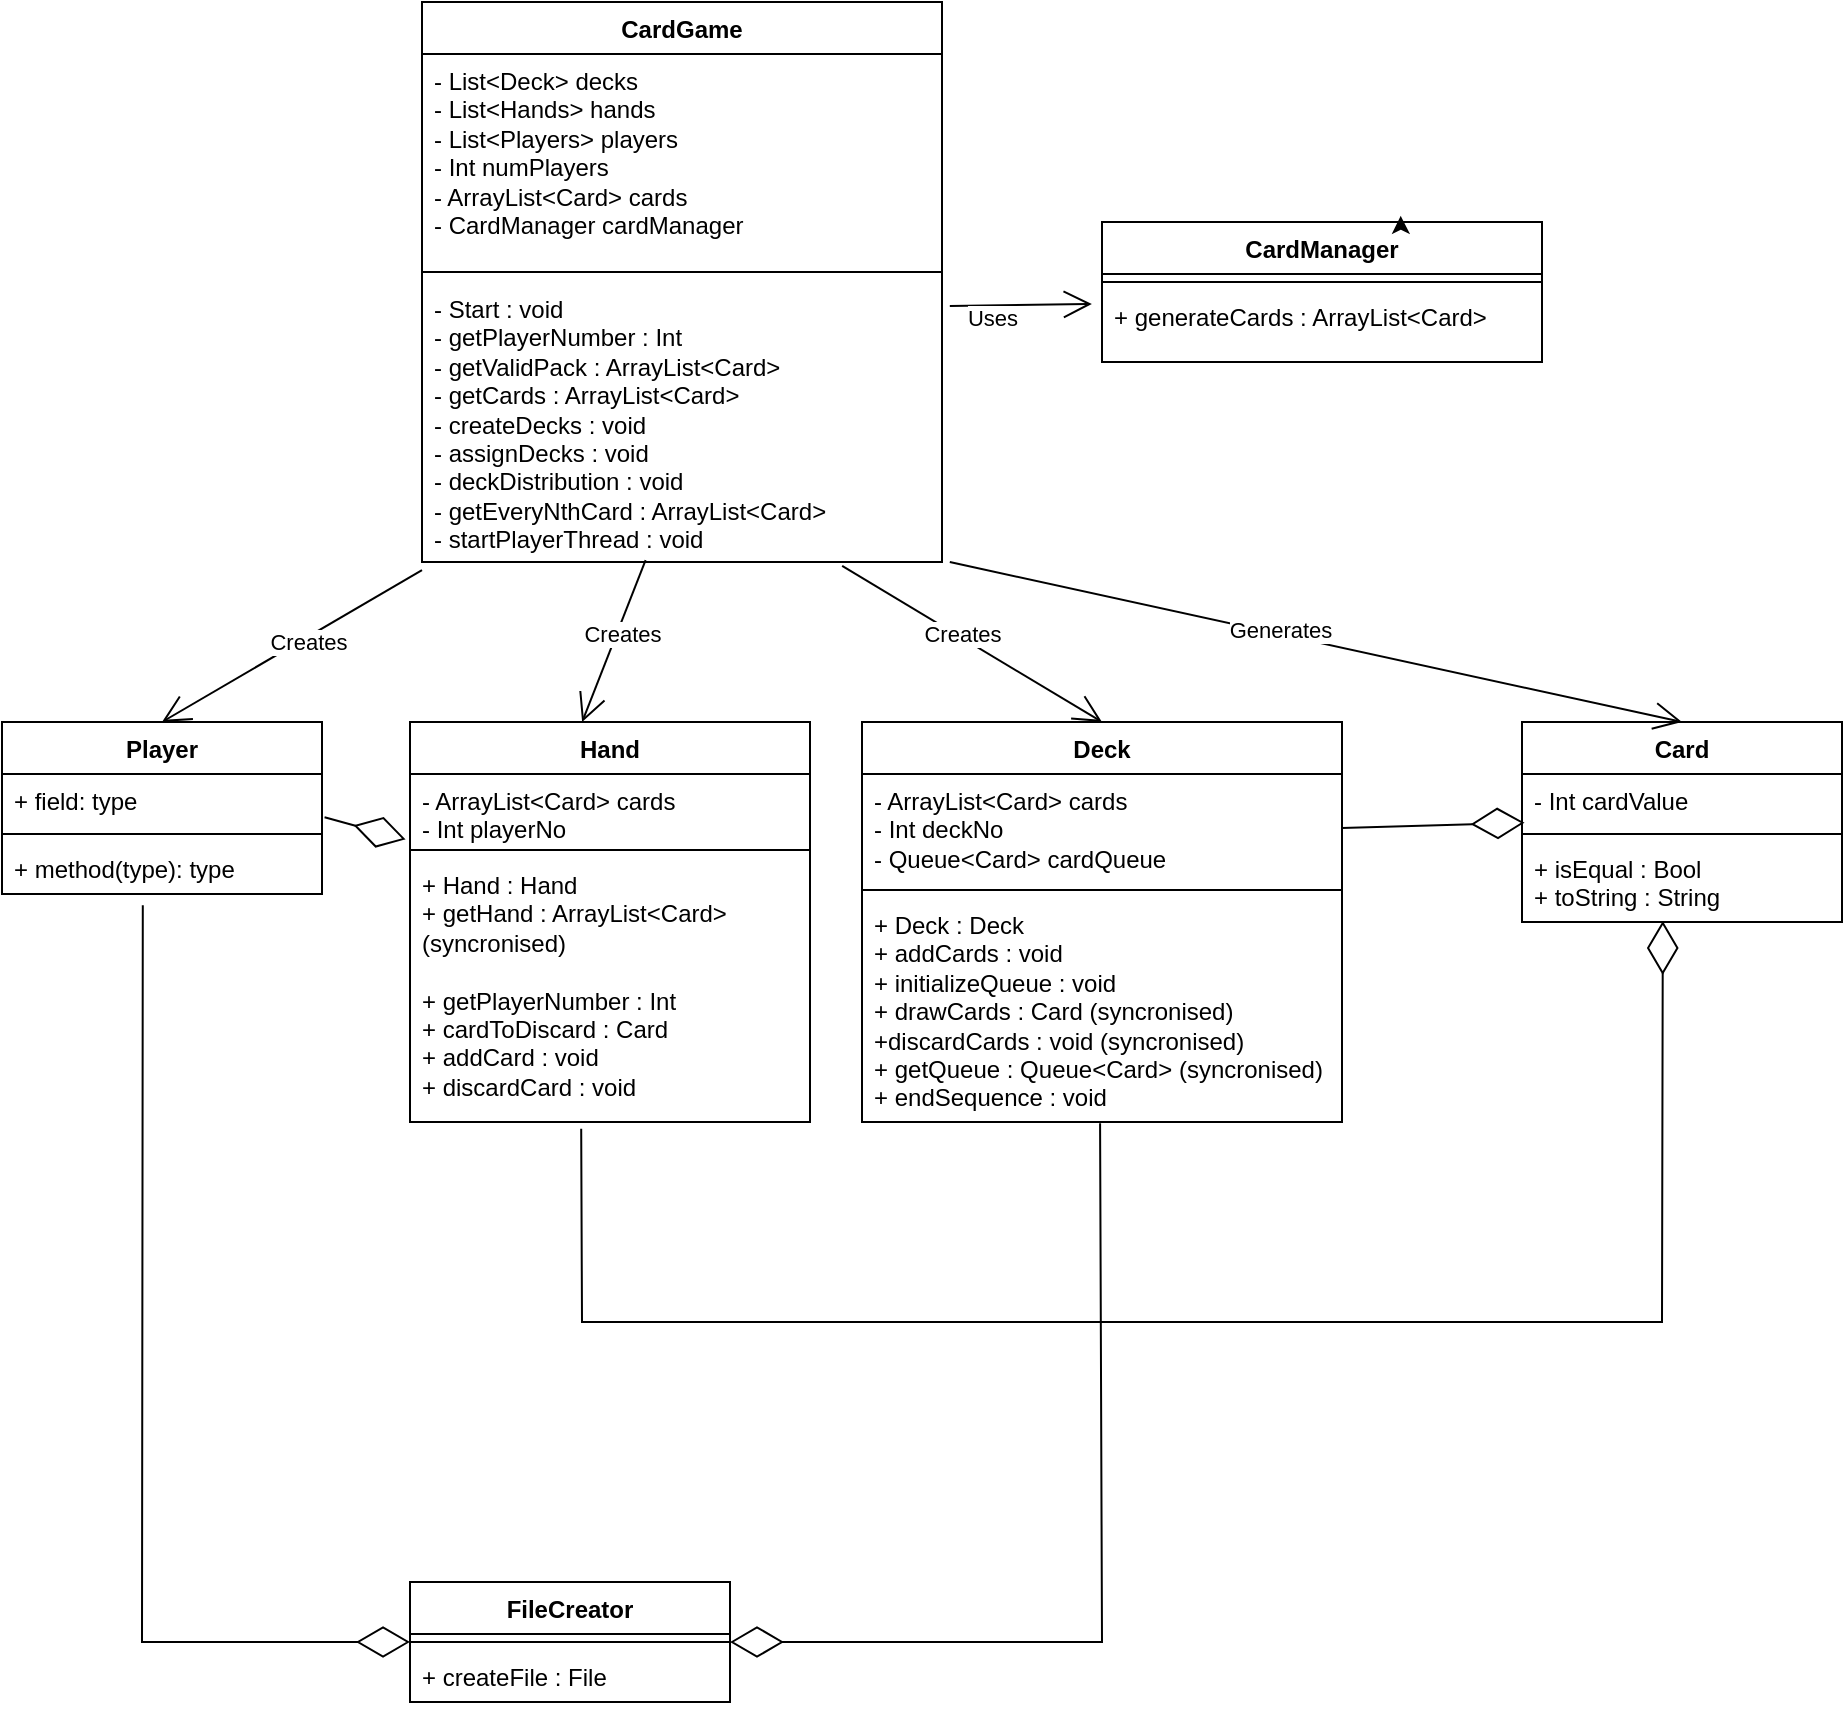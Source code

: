 <mxfile version="24.9.2">
  <diagram id="C5RBs43oDa-KdzZeNtuy" name="Page-1">
    <mxGraphModel dx="1382" dy="744" grid="1" gridSize="10" guides="1" tooltips="1" connect="1" arrows="1" fold="1" page="1" pageScale="1" pageWidth="827" pageHeight="1169" math="0" shadow="0">
      <root>
        <mxCell id="WIyWlLk6GJQsqaUBKTNV-0" />
        <mxCell id="WIyWlLk6GJQsqaUBKTNV-1" parent="WIyWlLk6GJQsqaUBKTNV-0" />
        <mxCell id="hnP73HRf14iYfMmKn1nl-7" value="CardGame" style="swimlane;fontStyle=1;align=center;verticalAlign=top;childLayout=stackLayout;horizontal=1;startSize=26;horizontalStack=0;resizeParent=1;resizeParentMax=0;resizeLast=0;collapsible=1;marginBottom=0;whiteSpace=wrap;html=1;" vertex="1" parent="WIyWlLk6GJQsqaUBKTNV-1">
          <mxGeometry x="260" y="40" width="260" height="280" as="geometry" />
        </mxCell>
        <mxCell id="hnP73HRf14iYfMmKn1nl-8" value="&lt;div&gt;- List&amp;lt;Deck&amp;gt; decks&lt;/div&gt;&lt;div&gt;- List&amp;lt;Hands&amp;gt; hands&lt;/div&gt;&lt;div&gt;- List&amp;lt;Players&amp;gt; players&lt;/div&gt;&lt;div&gt;- Int numPlayers&lt;/div&gt;&lt;div&gt;- ArrayList&amp;lt;Card&amp;gt; cards&lt;/div&gt;&lt;div&gt;- CardManager cardManager&lt;/div&gt;&lt;div&gt;&lt;br&gt;&lt;/div&gt;&lt;div&gt;&lt;br&gt;&lt;br&gt;&lt;/div&gt;" style="text;strokeColor=none;fillColor=none;align=left;verticalAlign=top;spacingLeft=4;spacingRight=4;overflow=hidden;rotatable=0;points=[[0,0.5],[1,0.5]];portConstraint=eastwest;whiteSpace=wrap;html=1;" vertex="1" parent="hnP73HRf14iYfMmKn1nl-7">
          <mxGeometry y="26" width="260" height="104" as="geometry" />
        </mxCell>
        <mxCell id="hnP73HRf14iYfMmKn1nl-9" value="" style="line;strokeWidth=1;fillColor=none;align=left;verticalAlign=middle;spacingTop=-1;spacingLeft=3;spacingRight=3;rotatable=0;labelPosition=right;points=[];portConstraint=eastwest;strokeColor=inherit;" vertex="1" parent="hnP73HRf14iYfMmKn1nl-7">
          <mxGeometry y="130" width="260" height="10" as="geometry" />
        </mxCell>
        <mxCell id="hnP73HRf14iYfMmKn1nl-10" value="&lt;div&gt;- Start : void&lt;/div&gt;&lt;div&gt;- getPlayerNumber : Int&lt;/div&gt;&lt;div&gt;- getValidPack : ArrayList&amp;lt;Card&amp;gt;&lt;/div&gt;&lt;div&gt;- getCards : ArrayList&amp;lt;Card&amp;gt;&lt;/div&gt;&lt;div&gt;- createDecks : void&lt;/div&gt;&lt;div&gt;- assignDecks : void&lt;/div&gt;&lt;div&gt;- deckDistribution : void&lt;/div&gt;&lt;div&gt;- getEveryNthCard : ArrayList&amp;lt;Card&amp;gt;&lt;/div&gt;&lt;div&gt;- startPlayerThread : void&lt;/div&gt;&lt;div&gt;&lt;br&gt;&lt;/div&gt;" style="text;strokeColor=none;fillColor=none;align=left;verticalAlign=top;spacingLeft=4;spacingRight=4;overflow=hidden;rotatable=0;points=[[0,0.5],[1,0.5]];portConstraint=eastwest;whiteSpace=wrap;html=1;" vertex="1" parent="hnP73HRf14iYfMmKn1nl-7">
          <mxGeometry y="140" width="260" height="140" as="geometry" />
        </mxCell>
        <mxCell id="hnP73HRf14iYfMmKn1nl-11" value="Player" style="swimlane;fontStyle=1;align=center;verticalAlign=top;childLayout=stackLayout;horizontal=1;startSize=26;horizontalStack=0;resizeParent=1;resizeParentMax=0;resizeLast=0;collapsible=1;marginBottom=0;whiteSpace=wrap;html=1;" vertex="1" parent="WIyWlLk6GJQsqaUBKTNV-1">
          <mxGeometry x="50" y="400" width="160" height="86" as="geometry" />
        </mxCell>
        <mxCell id="hnP73HRf14iYfMmKn1nl-12" value="+ field: type" style="text;strokeColor=none;fillColor=none;align=left;verticalAlign=top;spacingLeft=4;spacingRight=4;overflow=hidden;rotatable=0;points=[[0,0.5],[1,0.5]];portConstraint=eastwest;whiteSpace=wrap;html=1;" vertex="1" parent="hnP73HRf14iYfMmKn1nl-11">
          <mxGeometry y="26" width="160" height="26" as="geometry" />
        </mxCell>
        <mxCell id="hnP73HRf14iYfMmKn1nl-13" value="" style="line;strokeWidth=1;fillColor=none;align=left;verticalAlign=middle;spacingTop=-1;spacingLeft=3;spacingRight=3;rotatable=0;labelPosition=right;points=[];portConstraint=eastwest;strokeColor=inherit;" vertex="1" parent="hnP73HRf14iYfMmKn1nl-11">
          <mxGeometry y="52" width="160" height="8" as="geometry" />
        </mxCell>
        <mxCell id="hnP73HRf14iYfMmKn1nl-14" value="+ method(type): type" style="text;strokeColor=none;fillColor=none;align=left;verticalAlign=top;spacingLeft=4;spacingRight=4;overflow=hidden;rotatable=0;points=[[0,0.5],[1,0.5]];portConstraint=eastwest;whiteSpace=wrap;html=1;" vertex="1" parent="hnP73HRf14iYfMmKn1nl-11">
          <mxGeometry y="60" width="160" height="26" as="geometry" />
        </mxCell>
        <mxCell id="hnP73HRf14iYfMmKn1nl-15" value="Deck" style="swimlane;fontStyle=1;align=center;verticalAlign=top;childLayout=stackLayout;horizontal=1;startSize=26;horizontalStack=0;resizeParent=1;resizeParentMax=0;resizeLast=0;collapsible=1;marginBottom=0;whiteSpace=wrap;html=1;" vertex="1" parent="WIyWlLk6GJQsqaUBKTNV-1">
          <mxGeometry x="480" y="400" width="240" height="200" as="geometry" />
        </mxCell>
        <mxCell id="hnP73HRf14iYfMmKn1nl-16" value="&lt;div&gt;- ArrayList&amp;lt;Card&amp;gt; cards&lt;/div&gt;&lt;div&gt;- Int deckNo &lt;br&gt;&lt;/div&gt;&lt;div&gt;- Queue&amp;lt;Card&amp;gt; cardQueue&lt;br&gt;&lt;/div&gt;" style="text;strokeColor=none;fillColor=none;align=left;verticalAlign=top;spacingLeft=4;spacingRight=4;overflow=hidden;rotatable=0;points=[[0,0.5],[1,0.5]];portConstraint=eastwest;whiteSpace=wrap;html=1;" vertex="1" parent="hnP73HRf14iYfMmKn1nl-15">
          <mxGeometry y="26" width="240" height="54" as="geometry" />
        </mxCell>
        <mxCell id="hnP73HRf14iYfMmKn1nl-17" value="" style="line;strokeWidth=1;fillColor=none;align=left;verticalAlign=middle;spacingTop=-1;spacingLeft=3;spacingRight=3;rotatable=0;labelPosition=right;points=[];portConstraint=eastwest;strokeColor=inherit;" vertex="1" parent="hnP73HRf14iYfMmKn1nl-15">
          <mxGeometry y="80" width="240" height="8" as="geometry" />
        </mxCell>
        <mxCell id="hnP73HRf14iYfMmKn1nl-18" value="&lt;div&gt;+ Deck : Deck&lt;/div&gt;&lt;div&gt;+ addCards : void &lt;br&gt;&lt;/div&gt;&lt;div&gt;+ initializeQueue : void&lt;/div&gt;&lt;div&gt;+ drawCards : Card (syncronised)&lt;/div&gt;&lt;div&gt;+discardCards : void (syncronised) &lt;br&gt;&lt;/div&gt;&lt;div&gt;+ getQueue : Queue&amp;lt;Card&amp;gt; (syncronised)&lt;/div&gt;&lt;div&gt;+ endSequence : void&lt;br&gt;&lt;/div&gt;" style="text;strokeColor=none;fillColor=none;align=left;verticalAlign=top;spacingLeft=4;spacingRight=4;overflow=hidden;rotatable=0;points=[[0,0.5],[1,0.5]];portConstraint=eastwest;whiteSpace=wrap;html=1;" vertex="1" parent="hnP73HRf14iYfMmKn1nl-15">
          <mxGeometry y="88" width="240" height="112" as="geometry" />
        </mxCell>
        <mxCell id="hnP73HRf14iYfMmKn1nl-19" value="CardManager" style="swimlane;fontStyle=1;align=center;verticalAlign=top;childLayout=stackLayout;horizontal=1;startSize=26;horizontalStack=0;resizeParent=1;resizeParentMax=0;resizeLast=0;collapsible=1;marginBottom=0;whiteSpace=wrap;html=1;" vertex="1" parent="WIyWlLk6GJQsqaUBKTNV-1">
          <mxGeometry x="600" y="150" width="220" height="70" as="geometry" />
        </mxCell>
        <mxCell id="hnP73HRf14iYfMmKn1nl-21" value="" style="line;strokeWidth=1;fillColor=none;align=left;verticalAlign=middle;spacingTop=-1;spacingLeft=3;spacingRight=3;rotatable=0;labelPosition=right;points=[];portConstraint=eastwest;strokeColor=inherit;" vertex="1" parent="hnP73HRf14iYfMmKn1nl-19">
          <mxGeometry y="26" width="220" height="8" as="geometry" />
        </mxCell>
        <mxCell id="hnP73HRf14iYfMmKn1nl-22" value="+ generateCards : ArrayList&amp;lt;Card&amp;gt;" style="text;strokeColor=none;fillColor=none;align=left;verticalAlign=top;spacingLeft=4;spacingRight=4;overflow=hidden;rotatable=0;points=[[0,0.5],[1,0.5]];portConstraint=eastwest;whiteSpace=wrap;html=1;" vertex="1" parent="hnP73HRf14iYfMmKn1nl-19">
          <mxGeometry y="34" width="220" height="36" as="geometry" />
        </mxCell>
        <mxCell id="hnP73HRf14iYfMmKn1nl-23" value="FileCreator" style="swimlane;fontStyle=1;align=center;verticalAlign=top;childLayout=stackLayout;horizontal=1;startSize=26;horizontalStack=0;resizeParent=1;resizeParentMax=0;resizeLast=0;collapsible=1;marginBottom=0;whiteSpace=wrap;html=1;" vertex="1" parent="WIyWlLk6GJQsqaUBKTNV-1">
          <mxGeometry x="254" y="830" width="160" height="60" as="geometry" />
        </mxCell>
        <mxCell id="hnP73HRf14iYfMmKn1nl-25" value="" style="line;strokeWidth=1;fillColor=none;align=left;verticalAlign=middle;spacingTop=-1;spacingLeft=3;spacingRight=3;rotatable=0;labelPosition=right;points=[];portConstraint=eastwest;strokeColor=inherit;" vertex="1" parent="hnP73HRf14iYfMmKn1nl-23">
          <mxGeometry y="26" width="160" height="8" as="geometry" />
        </mxCell>
        <mxCell id="hnP73HRf14iYfMmKn1nl-26" value="+ createFile : File" style="text;strokeColor=none;fillColor=none;align=left;verticalAlign=top;spacingLeft=4;spacingRight=4;overflow=hidden;rotatable=0;points=[[0,0.5],[1,0.5]];portConstraint=eastwest;whiteSpace=wrap;html=1;" vertex="1" parent="hnP73HRf14iYfMmKn1nl-23">
          <mxGeometry y="34" width="160" height="26" as="geometry" />
        </mxCell>
        <mxCell id="hnP73HRf14iYfMmKn1nl-27" value="Hand" style="swimlane;fontStyle=1;align=center;verticalAlign=top;childLayout=stackLayout;horizontal=1;startSize=26;horizontalStack=0;resizeParent=1;resizeParentMax=0;resizeLast=0;collapsible=1;marginBottom=0;whiteSpace=wrap;html=1;" vertex="1" parent="WIyWlLk6GJQsqaUBKTNV-1">
          <mxGeometry x="254" y="400" width="200" height="200" as="geometry" />
        </mxCell>
        <mxCell id="hnP73HRf14iYfMmKn1nl-44" value="" style="endArrow=open;endFill=1;endSize=12;html=1;rounded=0;entryX=0.5;entryY=0;entryDx=0;entryDy=0;exitX=0.43;exitY=0.993;exitDx=0;exitDy=0;exitPerimeter=0;" edge="1" parent="hnP73HRf14iYfMmKn1nl-27" source="hnP73HRf14iYfMmKn1nl-10">
          <mxGeometry width="160" relative="1" as="geometry">
            <mxPoint x="-134.0" y="-95.94" as="sourcePoint" />
            <mxPoint x="86.06" as="targetPoint" />
          </mxGeometry>
        </mxCell>
        <mxCell id="hnP73HRf14iYfMmKn1nl-45" value="Creates" style="edgeLabel;html=1;align=center;verticalAlign=middle;resizable=0;points=[];" vertex="1" connectable="0" parent="hnP73HRf14iYfMmKn1nl-44">
          <mxGeometry x="-0.104" y="2" relative="1" as="geometry">
            <mxPoint as="offset" />
          </mxGeometry>
        </mxCell>
        <mxCell id="hnP73HRf14iYfMmKn1nl-28" value="&lt;div&gt;- ArrayList&amp;lt;Card&amp;gt; cards&lt;/div&gt;&lt;div&gt;- Int playerNo&lt;br&gt;&lt;/div&gt;" style="text;strokeColor=none;fillColor=none;align=left;verticalAlign=top;spacingLeft=4;spacingRight=4;overflow=hidden;rotatable=0;points=[[0,0.5],[1,0.5]];portConstraint=eastwest;whiteSpace=wrap;html=1;" vertex="1" parent="hnP73HRf14iYfMmKn1nl-27">
          <mxGeometry y="26" width="200" height="34" as="geometry" />
        </mxCell>
        <mxCell id="hnP73HRf14iYfMmKn1nl-29" value="" style="line;strokeWidth=1;fillColor=none;align=left;verticalAlign=middle;spacingTop=-1;spacingLeft=3;spacingRight=3;rotatable=0;labelPosition=right;points=[];portConstraint=eastwest;strokeColor=inherit;" vertex="1" parent="hnP73HRf14iYfMmKn1nl-27">
          <mxGeometry y="60" width="200" height="8" as="geometry" />
        </mxCell>
        <mxCell id="hnP73HRf14iYfMmKn1nl-30" value="&lt;div&gt;+ Hand : Hand&lt;/div&gt;&lt;div&gt;+ getHand : ArrayList&amp;lt;Card&amp;gt; (syncronised)&lt;br&gt;&lt;/div&gt;&lt;div&gt;&lt;br&gt;&lt;/div&gt;&lt;div&gt;+ getPlayerNumber : Int&lt;/div&gt;&lt;div&gt;+ cardToDiscard : Card&lt;/div&gt;&lt;div&gt;+ addCard : void&lt;/div&gt;&lt;div&gt;+ discardCard : void&lt;br&gt;&lt;/div&gt;&lt;div&gt;&lt;br&gt;&lt;/div&gt;" style="text;strokeColor=none;fillColor=none;align=left;verticalAlign=top;spacingLeft=4;spacingRight=4;overflow=hidden;rotatable=0;points=[[0,0.5],[1,0.5]];portConstraint=eastwest;whiteSpace=wrap;html=1;" vertex="1" parent="hnP73HRf14iYfMmKn1nl-27">
          <mxGeometry y="68" width="200" height="132" as="geometry" />
        </mxCell>
        <mxCell id="hnP73HRf14iYfMmKn1nl-31" value="Card" style="swimlane;fontStyle=1;align=center;verticalAlign=top;childLayout=stackLayout;horizontal=1;startSize=26;horizontalStack=0;resizeParent=1;resizeParentMax=0;resizeLast=0;collapsible=1;marginBottom=0;whiteSpace=wrap;html=1;" vertex="1" parent="WIyWlLk6GJQsqaUBKTNV-1">
          <mxGeometry x="810" y="400" width="160" height="100" as="geometry" />
        </mxCell>
        <mxCell id="hnP73HRf14iYfMmKn1nl-32" value="- Int cardValue" style="text;strokeColor=none;fillColor=none;align=left;verticalAlign=top;spacingLeft=4;spacingRight=4;overflow=hidden;rotatable=0;points=[[0,0.5],[1,0.5]];portConstraint=eastwest;whiteSpace=wrap;html=1;" vertex="1" parent="hnP73HRf14iYfMmKn1nl-31">
          <mxGeometry y="26" width="160" height="26" as="geometry" />
        </mxCell>
        <mxCell id="hnP73HRf14iYfMmKn1nl-33" value="" style="line;strokeWidth=1;fillColor=none;align=left;verticalAlign=middle;spacingTop=-1;spacingLeft=3;spacingRight=3;rotatable=0;labelPosition=right;points=[];portConstraint=eastwest;strokeColor=inherit;" vertex="1" parent="hnP73HRf14iYfMmKn1nl-31">
          <mxGeometry y="52" width="160" height="8" as="geometry" />
        </mxCell>
        <mxCell id="hnP73HRf14iYfMmKn1nl-34" value="&lt;div&gt;+ isEqual : Bool&lt;/div&gt;&lt;div&gt;+ toString : String&lt;br&gt;&lt;/div&gt;" style="text;strokeColor=none;fillColor=none;align=left;verticalAlign=top;spacingLeft=4;spacingRight=4;overflow=hidden;rotatable=0;points=[[0,0.5],[1,0.5]];portConstraint=eastwest;whiteSpace=wrap;html=1;" vertex="1" parent="hnP73HRf14iYfMmKn1nl-31">
          <mxGeometry y="60" width="160" height="40" as="geometry" />
        </mxCell>
        <mxCell id="hnP73HRf14iYfMmKn1nl-35" style="edgeStyle=orthogonalEdgeStyle;rounded=0;orthogonalLoop=1;jettySize=auto;html=1;exitX=0.75;exitY=0;exitDx=0;exitDy=0;entryX=0.679;entryY=-0.044;entryDx=0;entryDy=0;entryPerimeter=0;" edge="1" parent="WIyWlLk6GJQsqaUBKTNV-1" source="hnP73HRf14iYfMmKn1nl-19" target="hnP73HRf14iYfMmKn1nl-19">
          <mxGeometry relative="1" as="geometry" />
        </mxCell>
        <mxCell id="hnP73HRf14iYfMmKn1nl-36" value="" style="endArrow=open;endFill=1;endSize=12;html=1;rounded=0;entryX=-0.023;entryY=0.194;entryDx=0;entryDy=0;entryPerimeter=0;exitX=1.015;exitY=0.086;exitDx=0;exitDy=0;exitPerimeter=0;" edge="1" parent="WIyWlLk6GJQsqaUBKTNV-1" source="hnP73HRf14iYfMmKn1nl-10" target="hnP73HRf14iYfMmKn1nl-22">
          <mxGeometry width="160" relative="1" as="geometry">
            <mxPoint x="330" y="410" as="sourcePoint" />
            <mxPoint x="490" y="410" as="targetPoint" />
          </mxGeometry>
        </mxCell>
        <mxCell id="hnP73HRf14iYfMmKn1nl-37" value="Uses" style="edgeLabel;html=1;align=center;verticalAlign=middle;resizable=0;points=[];" vertex="1" connectable="0" parent="hnP73HRf14iYfMmKn1nl-36">
          <mxGeometry x="-0.409" y="-6" relative="1" as="geometry">
            <mxPoint as="offset" />
          </mxGeometry>
        </mxCell>
        <mxCell id="hnP73HRf14iYfMmKn1nl-38" value="" style="endArrow=open;endFill=1;endSize=12;html=1;rounded=0;entryX=0.5;entryY=0;entryDx=0;entryDy=0;exitX=1.015;exitY=1;exitDx=0;exitDy=0;exitPerimeter=0;" edge="1" parent="WIyWlLk6GJQsqaUBKTNV-1" source="hnP73HRf14iYfMmKn1nl-10" target="hnP73HRf14iYfMmKn1nl-31">
          <mxGeometry width="160" relative="1" as="geometry">
            <mxPoint x="330" y="410" as="sourcePoint" />
            <mxPoint x="490" y="410" as="targetPoint" />
          </mxGeometry>
        </mxCell>
        <mxCell id="hnP73HRf14iYfMmKn1nl-39" value="Generates" style="edgeLabel;html=1;align=center;verticalAlign=middle;resizable=0;points=[];" vertex="1" connectable="0" parent="hnP73HRf14iYfMmKn1nl-38">
          <mxGeometry x="-0.104" y="2" relative="1" as="geometry">
            <mxPoint as="offset" />
          </mxGeometry>
        </mxCell>
        <mxCell id="hnP73HRf14iYfMmKn1nl-40" value="" style="endArrow=open;endFill=1;endSize=12;html=1;rounded=0;entryX=0.5;entryY=0;entryDx=0;entryDy=0;exitX=0.808;exitY=1.014;exitDx=0;exitDy=0;exitPerimeter=0;" edge="1" parent="WIyWlLk6GJQsqaUBKTNV-1" source="hnP73HRf14iYfMmKn1nl-10" target="hnP73HRf14iYfMmKn1nl-15">
          <mxGeometry width="160" relative="1" as="geometry">
            <mxPoint x="534" y="330" as="sourcePoint" />
            <mxPoint x="740" y="410" as="targetPoint" />
          </mxGeometry>
        </mxCell>
        <mxCell id="hnP73HRf14iYfMmKn1nl-41" value="Creates" style="edgeLabel;html=1;align=center;verticalAlign=middle;resizable=0;points=[];" vertex="1" connectable="0" parent="hnP73HRf14iYfMmKn1nl-40">
          <mxGeometry x="-0.104" y="2" relative="1" as="geometry">
            <mxPoint as="offset" />
          </mxGeometry>
        </mxCell>
        <mxCell id="hnP73HRf14iYfMmKn1nl-42" value="" style="endArrow=open;endFill=1;endSize=12;html=1;rounded=0;entryX=0.5;entryY=0;entryDx=0;entryDy=0;exitX=0;exitY=1.029;exitDx=0;exitDy=0;exitPerimeter=0;" edge="1" parent="WIyWlLk6GJQsqaUBKTNV-1" source="hnP73HRf14iYfMmKn1nl-10" target="hnP73HRf14iYfMmKn1nl-11">
          <mxGeometry width="160" relative="1" as="geometry">
            <mxPoint x="480" y="332" as="sourcePoint" />
            <mxPoint x="540" y="410" as="targetPoint" />
          </mxGeometry>
        </mxCell>
        <mxCell id="hnP73HRf14iYfMmKn1nl-43" value="Creates" style="edgeLabel;html=1;align=center;verticalAlign=middle;resizable=0;points=[];" vertex="1" connectable="0" parent="hnP73HRf14iYfMmKn1nl-42">
          <mxGeometry x="-0.104" y="2" relative="1" as="geometry">
            <mxPoint as="offset" />
          </mxGeometry>
        </mxCell>
        <mxCell id="hnP73HRf14iYfMmKn1nl-47" value="" style="endArrow=diamondThin;endFill=0;endSize=24;html=1;rounded=0;exitX=1.008;exitY=0.833;exitDx=0;exitDy=0;exitPerimeter=0;entryX=-0.011;entryY=0.962;entryDx=0;entryDy=0;entryPerimeter=0;" edge="1" parent="WIyWlLk6GJQsqaUBKTNV-1" source="hnP73HRf14iYfMmKn1nl-12" target="hnP73HRf14iYfMmKn1nl-28">
          <mxGeometry width="160" relative="1" as="geometry">
            <mxPoint x="370" y="490" as="sourcePoint" />
            <mxPoint x="530" y="490" as="targetPoint" />
          </mxGeometry>
        </mxCell>
        <mxCell id="hnP73HRf14iYfMmKn1nl-48" value="" style="endArrow=diamondThin;endFill=0;endSize=24;html=1;rounded=0;exitX=1;exitY=0.5;exitDx=0;exitDy=0;entryX=0.008;entryY=0.936;entryDx=0;entryDy=0;entryPerimeter=0;" edge="1" parent="WIyWlLk6GJQsqaUBKTNV-1" source="hnP73HRf14iYfMmKn1nl-16" target="hnP73HRf14iYfMmKn1nl-32">
          <mxGeometry width="160" relative="1" as="geometry">
            <mxPoint x="221" y="458" as="sourcePoint" />
            <mxPoint x="262" y="461" as="targetPoint" />
          </mxGeometry>
        </mxCell>
        <mxCell id="hnP73HRf14iYfMmKn1nl-49" value="" style="endArrow=diamondThin;endFill=0;endSize=24;html=1;rounded=0;entryX=0.44;entryY=0.988;entryDx=0;entryDy=0;entryPerimeter=0;exitX=0.428;exitY=1.026;exitDx=0;exitDy=0;exitPerimeter=0;" edge="1" parent="WIyWlLk6GJQsqaUBKTNV-1" source="hnP73HRf14iYfMmKn1nl-30" target="hnP73HRf14iYfMmKn1nl-34">
          <mxGeometry width="160" relative="1" as="geometry">
            <mxPoint x="340" y="540" as="sourcePoint" />
            <mxPoint x="720" y="487" as="targetPoint" />
            <Array as="points">
              <mxPoint x="340" y="700" />
              <mxPoint x="610" y="700" />
              <mxPoint x="880" y="700" />
            </Array>
          </mxGeometry>
        </mxCell>
        <mxCell id="hnP73HRf14iYfMmKn1nl-50" value="" style="endArrow=diamondThin;endFill=0;endSize=24;html=1;rounded=0;exitX=0.44;exitY=1.215;exitDx=0;exitDy=0;exitPerimeter=0;entryX=0;entryY=0.5;entryDx=0;entryDy=0;" edge="1" parent="WIyWlLk6GJQsqaUBKTNV-1" source="hnP73HRf14iYfMmKn1nl-14" target="hnP73HRf14iYfMmKn1nl-23">
          <mxGeometry width="160" relative="1" as="geometry">
            <mxPoint x="221" y="458" as="sourcePoint" />
            <mxPoint x="262" y="461" as="targetPoint" />
            <Array as="points">
              <mxPoint x="120" y="860" />
            </Array>
          </mxGeometry>
        </mxCell>
        <mxCell id="hnP73HRf14iYfMmKn1nl-51" value="" style="endArrow=diamondThin;endFill=0;endSize=24;html=1;rounded=0;entryX=1;entryY=0.5;entryDx=0;entryDy=0;exitX=0.496;exitY=1.006;exitDx=0;exitDy=0;exitPerimeter=0;" edge="1" parent="WIyWlLk6GJQsqaUBKTNV-1" source="hnP73HRf14iYfMmKn1nl-18" target="hnP73HRf14iYfMmKn1nl-23">
          <mxGeometry width="160" relative="1" as="geometry">
            <mxPoint x="600" y="650" as="sourcePoint" />
            <mxPoint x="410" y="680" as="targetPoint" />
            <Array as="points">
              <mxPoint x="600" y="860" />
            </Array>
          </mxGeometry>
        </mxCell>
      </root>
    </mxGraphModel>
  </diagram>
</mxfile>
